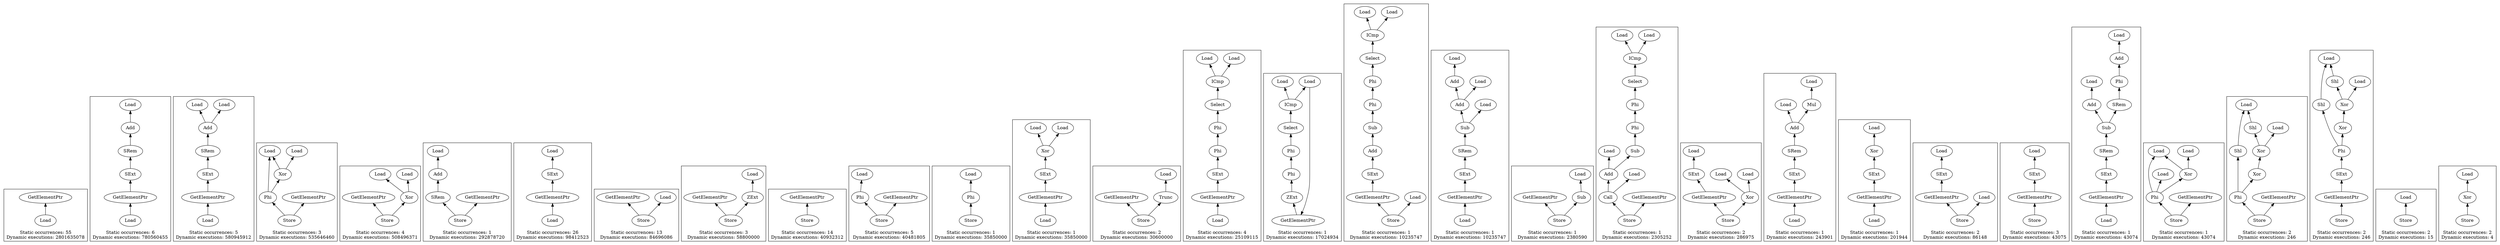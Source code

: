 strict digraph {
rankdir=BT
subgraph {
"0_42" [label="Load"]
"0_41" [label="GetElementPtr"]
"0_42" -> "0_41"
cluster=true
label="Static occurrences: 55\nDynamic executions: 2801635078"
}
subgraph {
"1_85" [label="Add"]
"1_84" [label="Load"]
"1_85" -> "1_84"
"1_88" [label="GetElementPtr"]
"1_87" [label="SExt"]
"1_88" -> "1_87"
"1_89" [label="Load"]
"1_89" -> "1_88"
"1_86" [label="SRem"]
"1_87" -> "1_86"
"1_86" -> "1_85"
cluster=true
label="Static occurrences: 6\nDynamic executions: 780560455"
}
subgraph {
"2_386" [label="Add"]
"2_376" [label="Load"]
"2_386" -> "2_376"
"2_385" [label="Load"]
"2_386" -> "2_385"
"2_389" [label="GetElementPtr"]
"2_388" [label="SExt"]
"2_389" -> "2_388"
"2_390" [label="Load"]
"2_390" -> "2_389"
"2_387" [label="SRem"]
"2_388" -> "2_387"
"2_387" -> "2_386"
cluster=true
label="Static occurrences: 5\nDynamic executions: 580945912"
}
subgraph {
"3_92" [label="Phi"]
"3_80" [label="Load"]
"3_92" -> "3_80"
"3_90" [label="Xor"]
"3_92" -> "3_90"
"3_93" [label="Store"]
"3_74" [label="GetElementPtr"]
"3_93" -> "3_74"
"3_93" -> "3_92"
"3_90" -> "3_80"
"3_89" [label="Load"]
"3_90" -> "3_89"
cluster=true
label="Static occurrences: 3\nDynamic executions: 535646460"
}
subgraph {
"4_185" [label="Store"]
"4_168" [label="GetElementPtr"]
"4_185" -> "4_168"
"4_184" [label="Xor"]
"4_185" -> "4_184"
"4_183" [label="Load"]
"4_184" -> "4_183"
"4_182" [label="Load"]
"4_184" -> "4_182"
cluster=true
label="Static occurrences: 4\nDynamic executions: 508496371"
}
subgraph {
"5_448" [label="Add"]
"5_444" [label="Load"]
"5_448" -> "5_444"
"5_449" [label="SRem"]
"5_449" -> "5_448"
"5_450" [label="Store"]
"5_443" [label="GetElementPtr"]
"5_450" -> "5_443"
"5_450" -> "5_449"
cluster=true
label="Static occurrences: 1\nDynamic executions: 292878720"
}
subgraph {
"6_83" [label="GetElementPtr"]
"6_82" [label="SExt"]
"6_83" -> "6_82"
"6_84" [label="Load"]
"6_84" -> "6_83"
"6_75" [label="Load"]
"6_82" -> "6_75"
cluster=true
label="Static occurrences: 26\nDynamic executions: 98412523"
}
subgraph {
"7_116" [label="Store"]
"7_111" [label="GetElementPtr"]
"7_116" -> "7_111"
"7_115" [label="Load"]
"7_116" -> "7_115"
cluster=true
label="Static occurrences: 13\nDynamic executions: 84696086"
}
subgraph {
"8_129" [label="Store"]
"8_128" [label="GetElementPtr"]
"8_129" -> "8_128"
"8_127" [label="ZExt"]
"8_129" -> "8_127"
"8_126" [label="Load"]
"8_127" -> "8_126"
cluster=true
label="Static occurrences: 3\nDynamic executions: 58800000"
}
subgraph {
"9_17" [label="Store"]
"9_16" [label="GetElementPtr"]
"9_17" -> "9_16"
cluster=true
label="Static occurrences: 14\nDynamic executions: 40932312"
}
subgraph {
"10_364" [label="Phi"]
"10_362" [label="Load"]
"10_364" -> "10_362"
"10_366" [label="Store"]
"10_365" [label="GetElementPtr"]
"10_366" -> "10_365"
"10_366" -> "10_364"
cluster=true
label="Static occurrences: 5\nDynamic executions: 40481805"
}
subgraph {
"11_865" [label="Phi"]
"11_863" [label="Load"]
"11_865" -> "11_863"
"11_866" [label="Store"]
"11_866" -> "11_865"
cluster=true
label="Static occurrences: 1\nDynamic executions: 35850000"
}
subgraph {
"12_832" [label="GetElementPtr"]
"12_831" [label="SExt"]
"12_832" -> "12_831"
"12_833" [label="Load"]
"12_833" -> "12_832"
"12_830" [label="Xor"]
"12_831" -> "12_830"
"12_828" [label="Load"]
"12_830" -> "12_828"
"12_829" [label="Load"]
"12_830" -> "12_829"
cluster=true
label="Static occurrences: 1\nDynamic executions: 35850000"
}
subgraph {
"13_694" [label="Store"]
"13_693" [label="GetElementPtr"]
"13_694" -> "13_693"
"13_692" [label="Trunc"]
"13_694" -> "13_692"
"13_691" [label="Load"]
"13_692" -> "13_691"
cluster=true
label="Static occurrences: 2\nDynamic executions: 30600000"
}
subgraph {
"14_286" [label="GetElementPtr"]
"14_285" [label="SExt"]
"14_286" -> "14_285"
"14_276" [label="ICmp"]
"14_275" [label="Load"]
"14_276" -> "14_275"
"14_273" [label="Load"]
"14_276" -> "14_273"
"14_287" [label="Load"]
"14_287" -> "14_286"
"14_282" [label="Phi"]
"14_279" [label="Phi"]
"14_282" -> "14_279"
"14_277" [label="Select"]
"14_279" -> "14_277"
"14_277" -> "14_276"
"14_285" -> "14_282"
cluster=true
label="Static occurrences: 4\nDynamic executions: 25109115"
}
subgraph {
"15_272" [label="GetElementPtr"]
"15_271" [label="ZExt"]
"15_272" -> "15_271"
"15_276" [label="ICmp"]
"15_275" [label="Load"]
"15_276" -> "15_275"
"15_273" [label="Load"]
"15_276" -> "15_273"
"15_273" -> "15_272"
"15_263" [label="Phi"]
"15_279" [label="Phi"]
"15_263" -> "15_279"
"15_277" [label="Select"]
"15_279" -> "15_277"
"15_277" -> "15_276"
"15_271" -> "15_263"
cluster=true
label="Static occurrences: 1\nDynamic executions: 17024934"
}
subgraph {
"16_325" [label="Add"]
"16_289" [label="Sub"]
"16_325" -> "16_289"
"16_327" [label="GetElementPtr"]
"16_326" [label="SExt"]
"16_327" -> "16_326"
"16_276" [label="ICmp"]
"16_275" [label="Load"]
"16_276" -> "16_275"
"16_273" [label="Load"]
"16_276" -> "16_273"
"16_282" [label="Phi"]
"16_279" [label="Phi"]
"16_282" -> "16_279"
"16_277" [label="Select"]
"16_279" -> "16_277"
"16_277" -> "16_276"
"16_326" -> "16_325"
"16_328" [label="Store"]
"16_328" -> "16_327"
"16_323" [label="Load"]
"16_328" -> "16_323"
"16_289" -> "16_282"
cluster=true
label="Static occurrences: 1\nDynamic executions: 10235747"
}
subgraph {
"17_318" [label="Add"]
"17_299" [label="Add"]
"17_318" -> "17_299"
"17_314" [label="Load"]
"17_318" -> "17_314"
"17_227" [label="Load"]
"17_299" -> "17_227"
"17_322" [label="GetElementPtr"]
"17_321" [label="SExt"]
"17_322" -> "17_321"
"17_323" [label="Load"]
"17_323" -> "17_322"
"17_320" [label="SRem"]
"17_321" -> "17_320"
"17_319" [label="Sub"]
"17_320" -> "17_319"
"17_319" -> "17_318"
"17_317" [label="Load"]
"17_319" -> "17_317"
cluster=true
label="Static occurrences: 1\nDynamic executions: 10235747"
}
subgraph {
"18_353" [label="Store"]
"18_352" [label="GetElementPtr"]
"18_353" -> "18_352"
"18_351" [label="Sub"]
"18_353" -> "18_351"
"18_349" [label="Load"]
"18_351" -> "18_349"
cluster=true
label="Static occurrences: 1\nDynamic executions: 2380590"
}
subgraph {
"19_290" [label="Add"]
"19_287" [label="Load"]
"19_290" -> "19_287"
"19_289" [label="Sub"]
"19_290" -> "19_289"
"19_293" [label="Call"]
"19_293" -> "19_290"
"19_284" [label="Load"]
"19_293" -> "19_284"
"19_276" [label="ICmp"]
"19_275" [label="Load"]
"19_276" -> "19_275"
"19_273" [label="Load"]
"19_276" -> "19_273"
"19_282" [label="Phi"]
"19_279" [label="Phi"]
"19_282" -> "19_279"
"19_277" [label="Select"]
"19_279" -> "19_277"
"19_277" -> "19_276"
"19_294" [label="Store"]
"19_294" -> "19_293"
"19_292" [label="GetElementPtr"]
"19_294" -> "19_292"
"19_289" -> "19_282"
cluster=true
label="Static occurrences: 1\nDynamic executions: 2305252"
}
subgraph {
"20_565" [label="GetElementPtr"]
"20_564" [label="SExt"]
"20_565" -> "20_564"
"20_563" [label="Load"]
"20_564" -> "20_563"
"20_584" [label="Store"]
"20_584" -> "20_565"
"20_583" [label="Xor"]
"20_584" -> "20_583"
"20_582" [label="Load"]
"20_583" -> "20_582"
"20_581" [label="Load"]
"20_583" -> "20_581"
cluster=true
label="Static occurrences: 2\nDynamic executions: 286975"
}
subgraph {
"21_577" [label="Add"]
"21_571" [label="Load"]
"21_577" -> "21_571"
"21_576" [label="Mul"]
"21_577" -> "21_576"
"21_580" [label="GetElementPtr"]
"21_579" [label="SExt"]
"21_580" -> "21_579"
"21_581" [label="Load"]
"21_581" -> "21_580"
"21_574" [label="Load"]
"21_576" -> "21_574"
"21_578" [label="SRem"]
"21_579" -> "21_578"
"21_578" -> "21_577"
cluster=true
label="Static occurrences: 1\nDynamic executions: 243901"
}
subgraph {
"22_611" [label="GetElementPtr"]
"22_610" [label="SExt"]
"22_611" -> "22_610"
"22_612" [label="Load"]
"22_612" -> "22_611"
"22_609" [label="Xor"]
"22_610" -> "22_609"
"22_608" [label="Load"]
"22_609" -> "22_608"
cluster=true
label="Static occurrences: 1\nDynamic executions: 201944"
}
subgraph {
"23_565" [label="GetElementPtr"]
"23_564" [label="SExt"]
"23_565" -> "23_564"
"23_563" [label="Load"]
"23_564" -> "23_563"
"23_595" [label="Store"]
"23_595" -> "23_565"
"23_594" [label="Load"]
"23_595" -> "23_594"
cluster=true
label="Static occurrences: 2\nDynamic executions: 86148"
}
subgraph {
"24_36" [label="GetElementPtr"]
"24_35" [label="SExt"]
"24_36" -> "24_35"
"24_34" [label="Load"]
"24_35" -> "24_34"
"24_37" [label="Store"]
"24_37" -> "24_36"
cluster=true
label="Static occurrences: 3\nDynamic executions: 43075"
}
subgraph {
"25_620" [label="Add"]
"25_594" [label="Load"]
"25_620" -> "25_594"
"25_613" [label="Add"]
"25_612" [label="Load"]
"25_613" -> "25_612"
"25_624" [label="GetElementPtr"]
"25_623" [label="SExt"]
"25_624" -> "25_623"
"25_625" [label="Load"]
"25_625" -> "25_624"
"25_615" [label="Phi"]
"25_615" -> "25_613"
"25_622" [label="SRem"]
"25_623" -> "25_622"
"25_619" [label="SRem"]
"25_619" -> "25_615"
"25_621" [label="Sub"]
"25_622" -> "25_621"
"25_621" -> "25_620"
"25_621" -> "25_619"
cluster=true
label="Static occurrences: 1\nDynamic executions: 43074"
}
subgraph {
"26_504" [label="Phi"]
"26_492" [label="Load"]
"26_504" -> "26_492"
"26_502" [label="Load"]
"26_504" -> "26_502"
"26_497" [label="Xor"]
"26_504" -> "26_497"
"26_506" [label="Store"]
"26_505" [label="GetElementPtr"]
"26_506" -> "26_505"
"26_506" -> "26_504"
"26_497" -> "26_492"
"26_496" [label="Load"]
"26_497" -> "26_496"
cluster=true
label="Static occurrences: 1\nDynamic executions: 43074"
}
subgraph {
"27_52" [label="Phi"]
"27_50" [label="Shl"]
"27_52" -> "27_50"
"27_48" [label="Xor"]
"27_52" -> "27_48"
"27_46" [label="Shl"]
"27_42" [label="Load"]
"27_46" -> "27_42"
"27_50" -> "27_42"
"27_54" [label="Store"]
"27_53" [label="GetElementPtr"]
"27_54" -> "27_53"
"27_54" -> "27_52"
"27_47" [label="Xor"]
"27_45" [label="Load"]
"27_47" -> "27_45"
"27_47" -> "27_46"
"27_48" -> "27_47"
cluster=true
label="Static occurrences: 2\nDynamic executions: 246"
}
subgraph {
"28_56" [label="GetElementPtr"]
"28_55" [label="SExt"]
"28_56" -> "28_55"
"28_52" [label="Phi"]
"28_50" [label="Shl"]
"28_52" -> "28_50"
"28_48" [label="Xor"]
"28_52" -> "28_48"
"28_55" -> "28_52"
"28_46" [label="Shl"]
"28_42" [label="Load"]
"28_46" -> "28_42"
"28_50" -> "28_42"
"28_58" [label="Store"]
"28_58" -> "28_56"
"28_47" [label="Xor"]
"28_45" [label="Load"]
"28_47" -> "28_45"
"28_47" -> "28_46"
"28_48" -> "28_47"
cluster=true
label="Static occurrences: 2\nDynamic executions: 246"
}
subgraph {
"29_106" [label="Store"]
"29_105" [label="Load"]
"29_106" -> "29_105"
cluster=true
label="Static occurrences: 2\nDynamic executions: 15"
}
subgraph {
"30_28" [label="Store"]
"30_27" [label="Xor"]
"30_28" -> "30_27"
"30_26" [label="Load"]
"30_27" -> "30_26"
cluster=true
label="Static occurrences: 2\nDynamic executions: 4"
}
}
